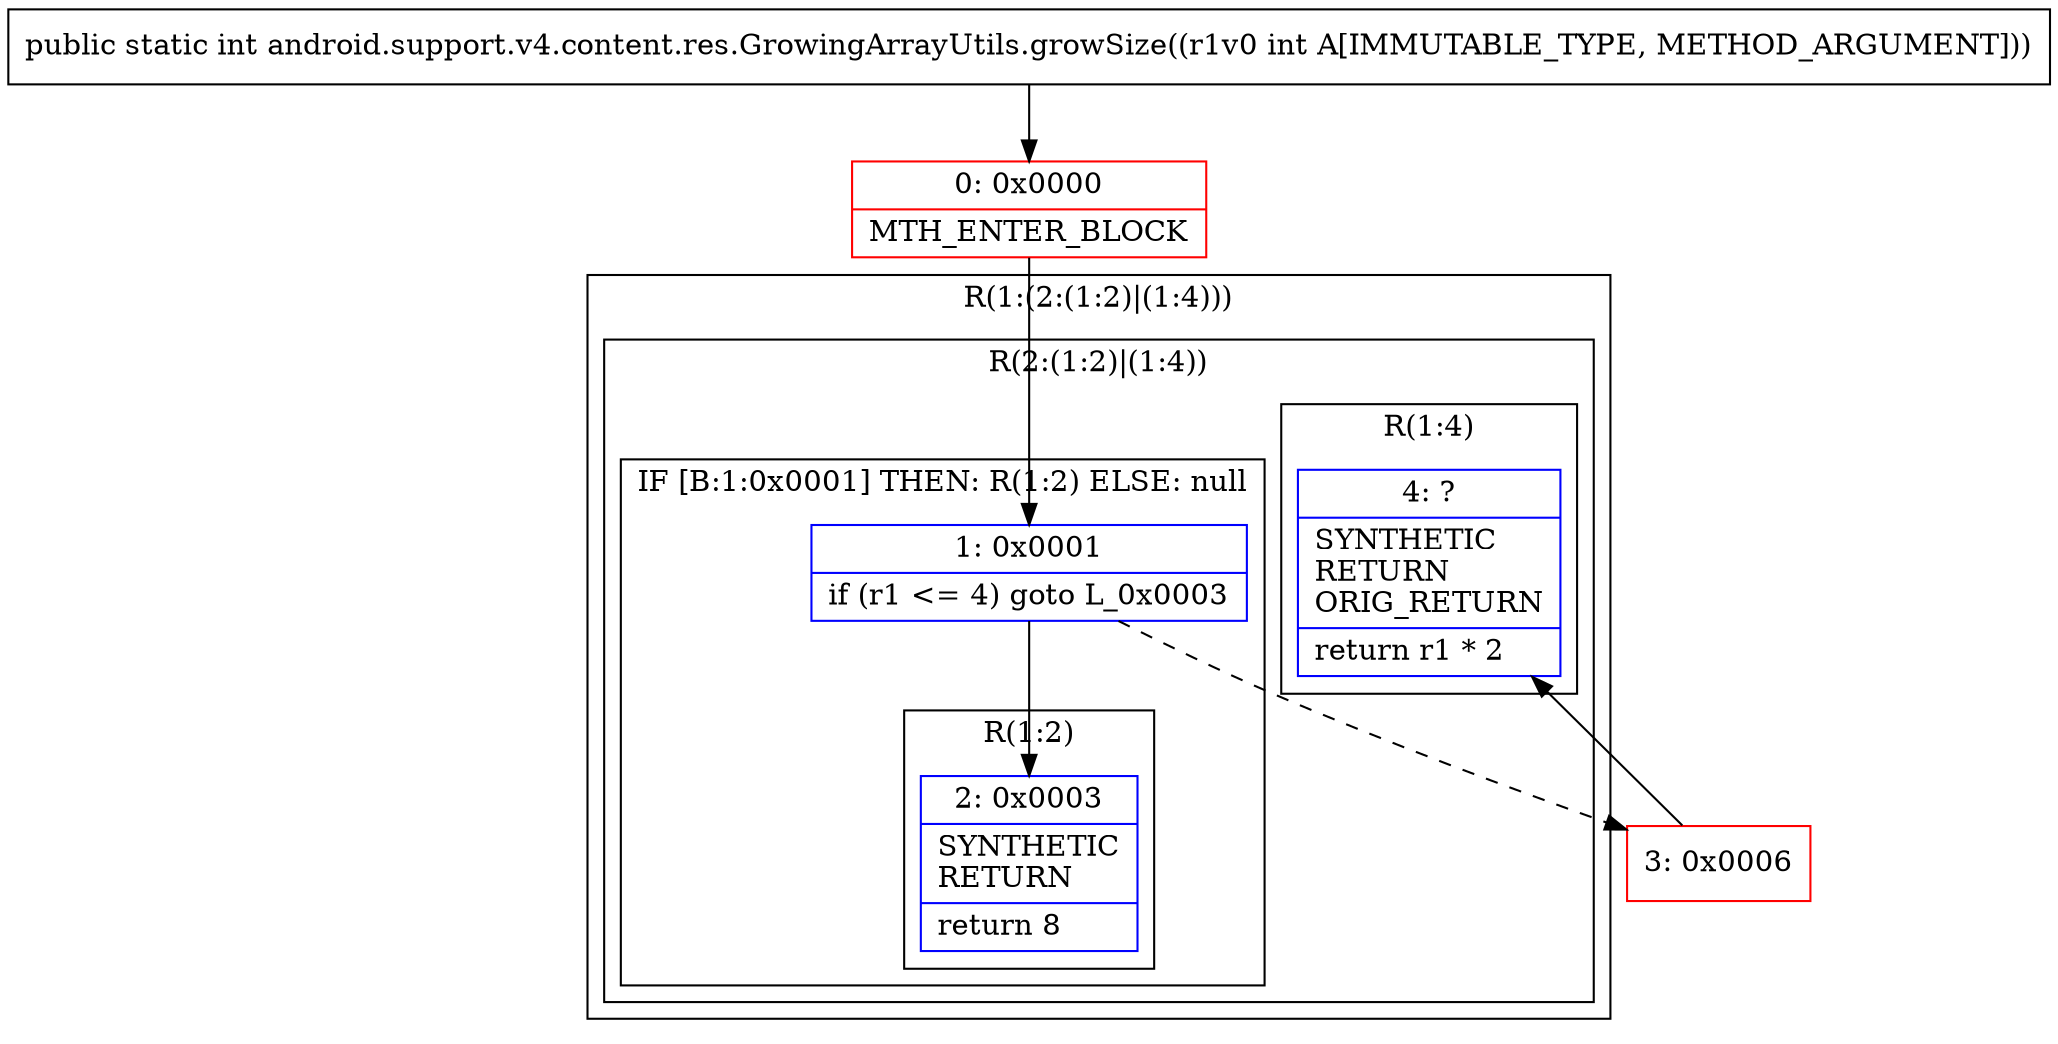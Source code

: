 digraph "CFG forandroid.support.v4.content.res.GrowingArrayUtils.growSize(I)I" {
subgraph cluster_Region_1744335665 {
label = "R(1:(2:(1:2)|(1:4)))";
node [shape=record,color=blue];
subgraph cluster_Region_1777804683 {
label = "R(2:(1:2)|(1:4))";
node [shape=record,color=blue];
subgraph cluster_IfRegion_102761460 {
label = "IF [B:1:0x0001] THEN: R(1:2) ELSE: null";
node [shape=record,color=blue];
Node_1 [shape=record,label="{1\:\ 0x0001|if (r1 \<= 4) goto L_0x0003\l}"];
subgraph cluster_Region_1812207166 {
label = "R(1:2)";
node [shape=record,color=blue];
Node_2 [shape=record,label="{2\:\ 0x0003|SYNTHETIC\lRETURN\l|return 8\l}"];
}
}
subgraph cluster_Region_1212256628 {
label = "R(1:4)";
node [shape=record,color=blue];
Node_4 [shape=record,label="{4\:\ ?|SYNTHETIC\lRETURN\lORIG_RETURN\l|return r1 * 2\l}"];
}
}
}
Node_0 [shape=record,color=red,label="{0\:\ 0x0000|MTH_ENTER_BLOCK\l}"];
Node_3 [shape=record,color=red,label="{3\:\ 0x0006}"];
MethodNode[shape=record,label="{public static int android.support.v4.content.res.GrowingArrayUtils.growSize((r1v0 int A[IMMUTABLE_TYPE, METHOD_ARGUMENT])) }"];
MethodNode -> Node_0;
Node_1 -> Node_2;
Node_1 -> Node_3[style=dashed];
Node_0 -> Node_1;
Node_3 -> Node_4;
}

